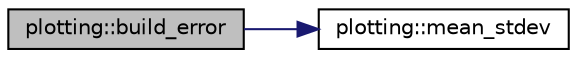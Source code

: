 digraph "plotting::build_error"
{
 // INTERACTIVE_SVG=YES
 // LATEX_PDF_SIZE
  edge [fontname="Helvetica",fontsize="10",labelfontname="Helvetica",labelfontsize="10"];
  node [fontname="Helvetica",fontsize="10",shape=record];
  rankdir="LR";
  Node1 [label="plotting::build_error",height=0.2,width=0.4,color="black", fillcolor="grey75", style="filled", fontcolor="black",tooltip="Builds error bars or uncertainty bands for plots."];
  Node1 -> Node2 [color="midnightblue",fontsize="10",style="solid",fontname="Helvetica"];
  Node2 [label="plotting::mean_stdev",height=0.2,width=0.4,color="black", fillcolor="white", style="filled",URL="$classplotting.html#a8d26e0eb29163870ddbdecbfc2332b1b",tooltip="Calculates the mean and standard deviation of a data vector."];
}
